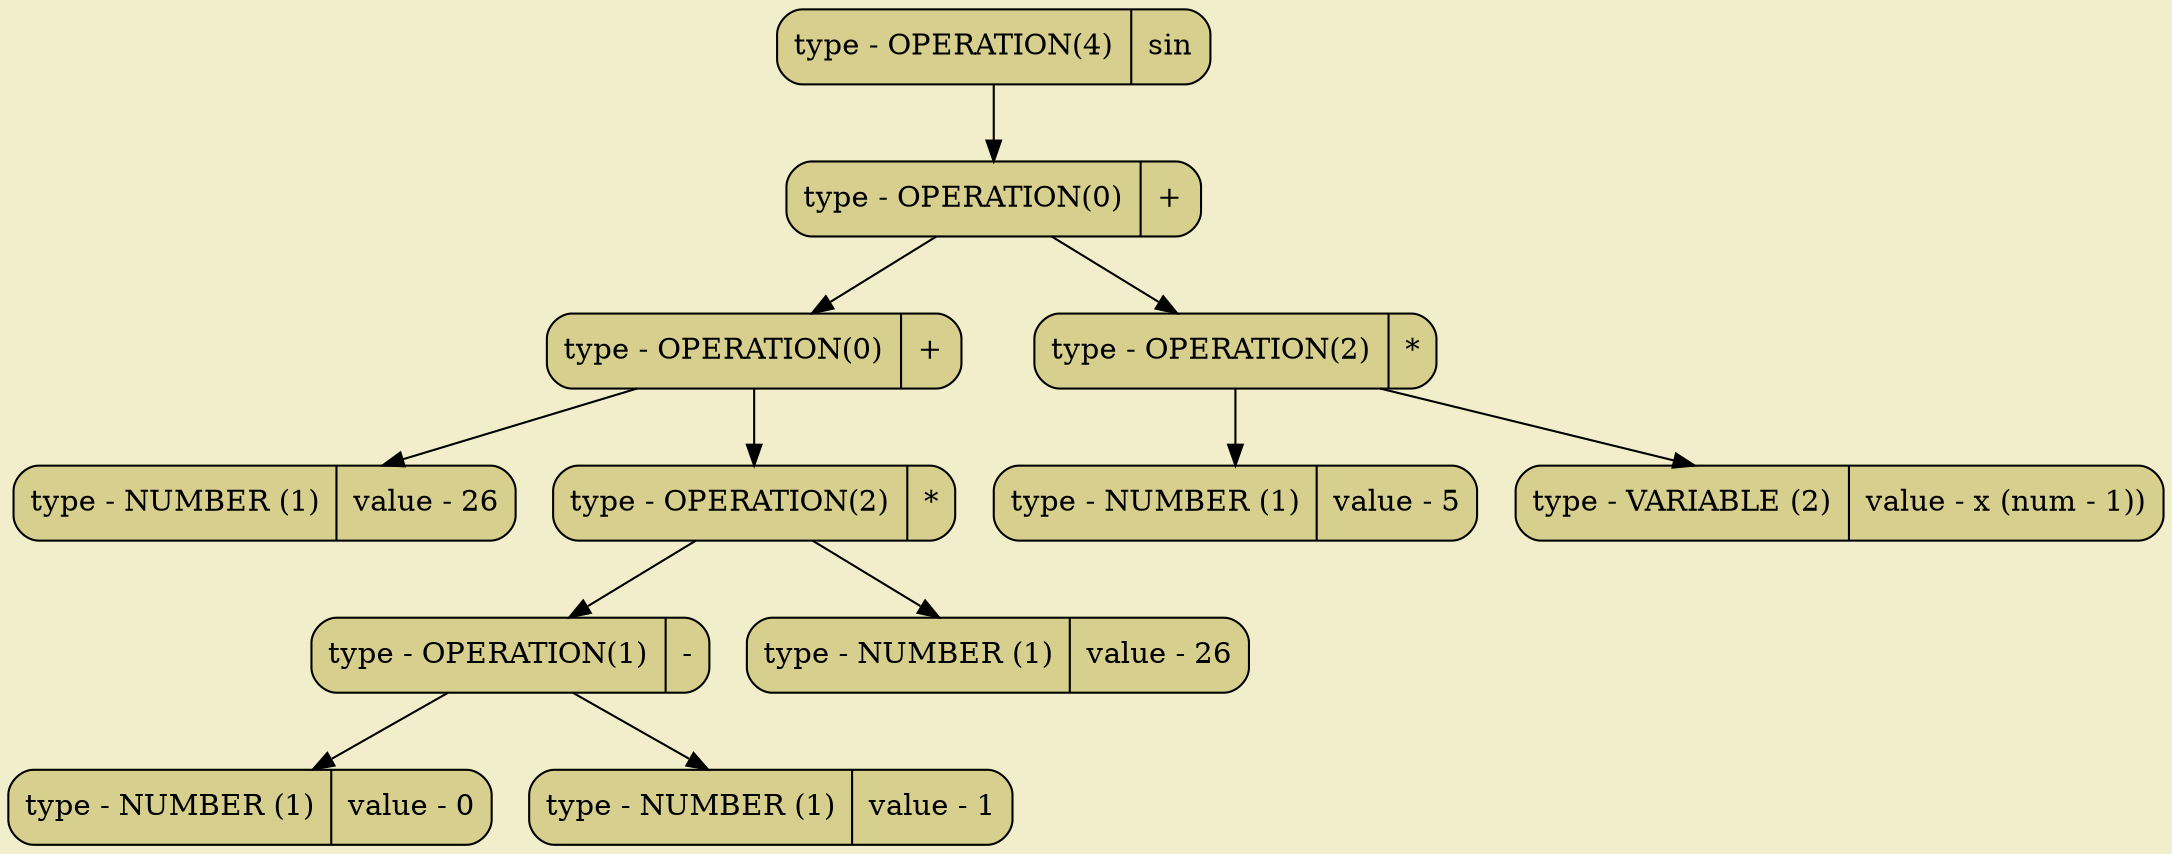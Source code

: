 digraph
{
bgcolor="#F2EECB";
rankdir = TB;
POINT_0x5f956eb30490[shape=Mrecord, label = "type - OPERATION(4) | sin", style="filled",fillcolor="#D7CF8D"]
POINT_0x5f956eb30598[shape=Mrecord, label = "type - OPERATION(0) | +", style="filled",fillcolor="#D7CF8D"]
POINT_0x5f956eb304d8[shape=Mrecord, label = "type - OPERATION(0) | +", style="filled",fillcolor="#D7CF8D"]
POINT_0x5f956eb304c0[shape=Mrecord, label = "type - NUMBER (1) | value - 26", style="filled",fillcolor="#D7CF8D"]
POINT_0x5f956eb30568[shape=Mrecord, label = "type - OPERATION(2) | *", style="filled",fillcolor="#D7CF8D"]
POINT_0x5f956eb30520[shape=Mrecord, label = "type - OPERATION(1) | -", style="filled",fillcolor="#D7CF8D"]
POINT_0x5f956eb30508[shape=Mrecord, label = "type - NUMBER (1) | value - 0", style="filled",fillcolor="#D7CF8D"]
POINT_0x5f956eb30538[shape=Mrecord, label = "type - NUMBER (1) | value - 1", style="filled",fillcolor="#D7CF8D"]
POINT_0x5f956eb30580[shape=Mrecord, label = "type - NUMBER (1) | value - 26", style="filled",fillcolor="#D7CF8D"]
POINT_0x5f956eb305c8[shape=Mrecord, label = "type - OPERATION(2) | *", style="filled",fillcolor="#D7CF8D"]
POINT_0x5f956eb305b0[shape=Mrecord, label = "type - NUMBER (1) | value - 5", style="filled",fillcolor="#D7CF8D"]
POINT_0x5f956eb305e0[shape=Mrecord, label = "type - VARIABLE (2) | value - x (num - 1))", style="filled",fillcolor="#D7CF8D"]
POINT_0x5f956eb30490 -> POINT_0x5f956eb30598
POINT_0x5f956eb30598 -> POINT_0x5f956eb304d8
POINT_0x5f956eb30598 -> POINT_0x5f956eb305c8
POINT_0x5f956eb304d8 -> POINT_0x5f956eb304c0
POINT_0x5f956eb304d8 -> POINT_0x5f956eb30568
POINT_0x5f956eb30568 -> POINT_0x5f956eb30520
POINT_0x5f956eb30568 -> POINT_0x5f956eb30580
POINT_0x5f956eb30520 -> POINT_0x5f956eb30508
POINT_0x5f956eb30520 -> POINT_0x5f956eb30538
POINT_0x5f956eb305c8 -> POINT_0x5f956eb305b0
POINT_0x5f956eb305c8 -> POINT_0x5f956eb305e0
}
